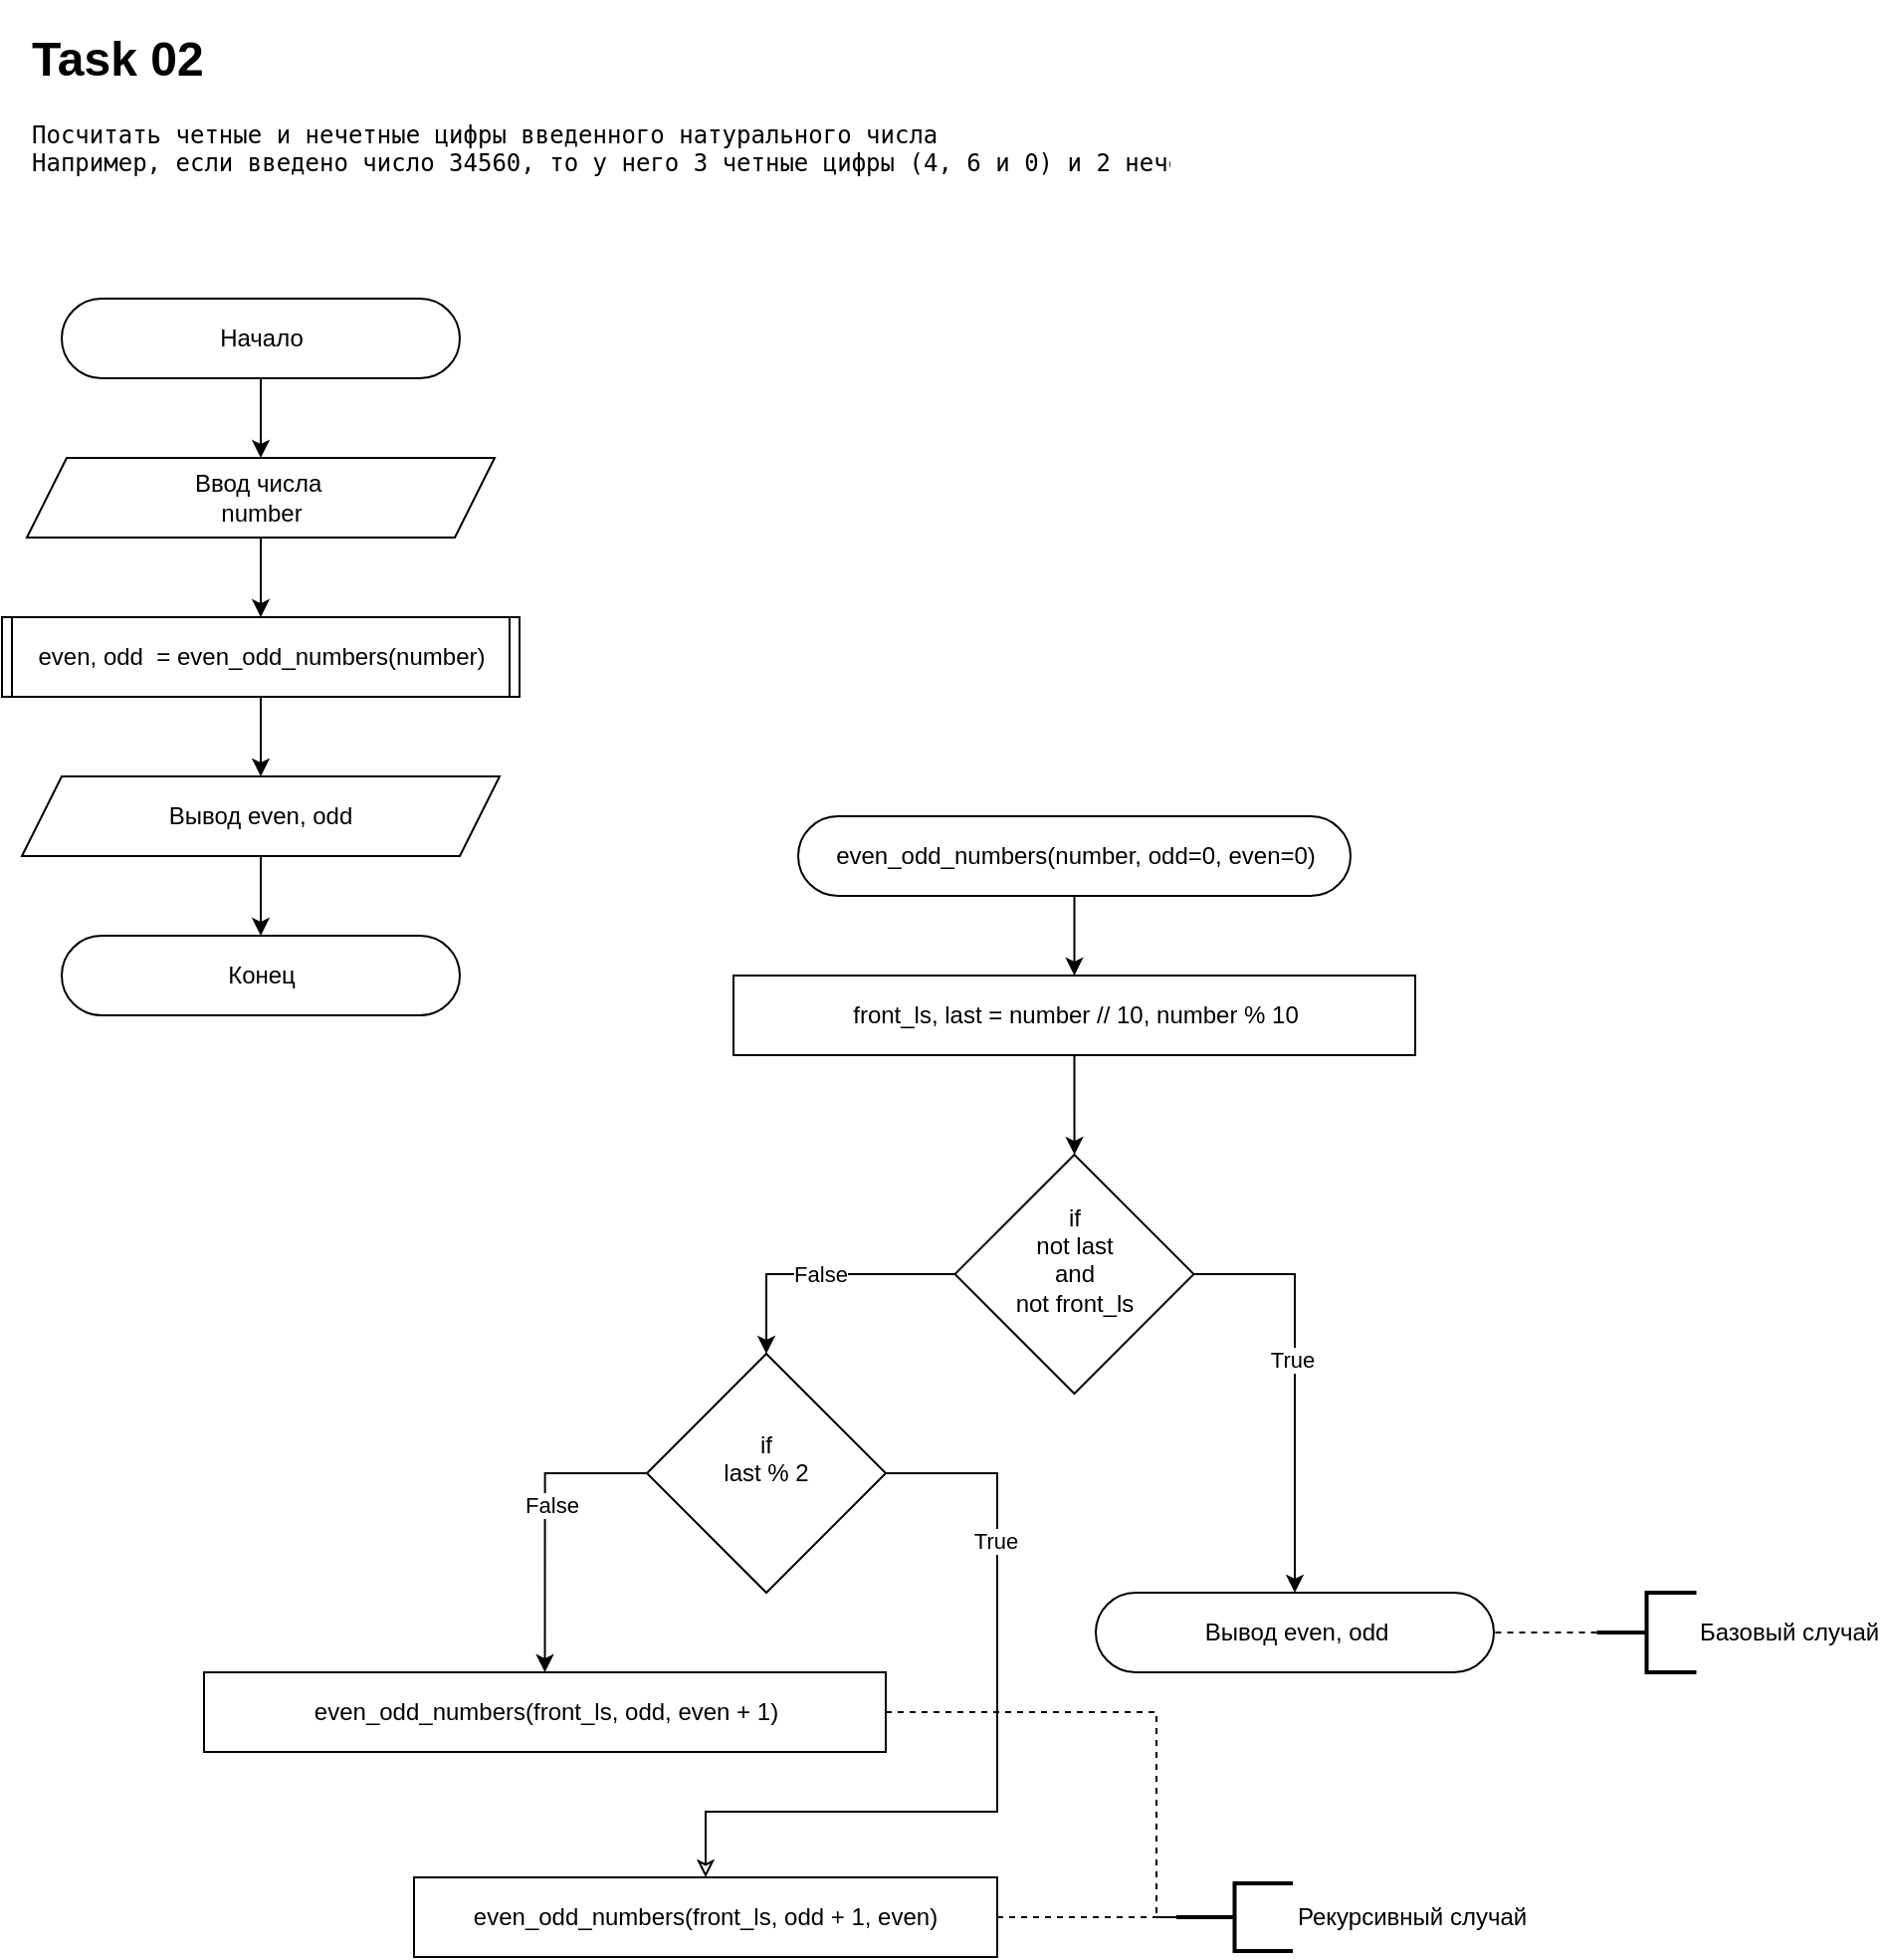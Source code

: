 <mxfile version="17.2.4" type="device" pages="4"><diagram id="3-Mu5o0nPR8e30Hihiis" name="Task 02"><mxGraphModel dx="1226" dy="1212" grid="1" gridSize="10" guides="1" tooltips="1" connect="1" arrows="1" fold="1" page="1" pageScale="1" pageWidth="827" pageHeight="1169" math="0" shadow="0"><root><mxCell id="0"/><mxCell id="1" parent="0"/><mxCell id="iHiVP27nRD-l-7SxXQwL-4" value="" style="edgeStyle=orthogonalEdgeStyle;rounded=0;orthogonalLoop=1;jettySize=auto;html=1;fontFamily=Helvetica;" parent="1" source="iHiVP27nRD-l-7SxXQwL-1" target="iHiVP27nRD-l-7SxXQwL-3" edge="1"><mxGeometry relative="1" as="geometry"/></mxCell><mxCell id="iHiVP27nRD-l-7SxXQwL-1" value="Начало" style="html=1;dashed=0;whitespace=wrap;shape=mxgraph.dfd.start;fontFamily=Helvetica;" parent="1" vertex="1"><mxGeometry x="60" y="180" width="200" height="40" as="geometry"/></mxCell><mxCell id="QYAb5veyv01lbkjVy4wV-2" style="edgeStyle=orthogonalEdgeStyle;rounded=0;orthogonalLoop=1;jettySize=auto;html=1;fontColor=default;" parent="1" source="iHiVP27nRD-l-7SxXQwL-3" target="QYAb5veyv01lbkjVy4wV-1" edge="1"><mxGeometry relative="1" as="geometry"/></mxCell><mxCell id="iHiVP27nRD-l-7SxXQwL-3" value="Ввод числа&amp;nbsp;&lt;br&gt;number" style="shape=parallelogram;perimeter=parallelogramPerimeter;whiteSpace=wrap;html=1;fixedSize=1;dashed=0;fontFamily=Helvetica;" parent="1" vertex="1"><mxGeometry x="42.5" y="260" width="235" height="40" as="geometry"/></mxCell><mxCell id="JYedmlfN8j_OgTtppLMS-3" style="edgeStyle=orthogonalEdgeStyle;rounded=0;orthogonalLoop=1;jettySize=auto;html=1;fontColor=default;" parent="1" source="iHiVP27nRD-l-7SxXQwL-17" target="JYedmlfN8j_OgTtppLMS-2" edge="1"><mxGeometry relative="1" as="geometry"/></mxCell><mxCell id="iHiVP27nRD-l-7SxXQwL-17" value="Вывод even, odd" style="shape=parallelogram;perimeter=parallelogramPerimeter;whiteSpace=wrap;html=1;fixedSize=1;dashed=0;labelBackgroundColor=none;fontColor=default;fontFamily=Helvetica;" parent="1" vertex="1"><mxGeometry x="40" y="420" width="240" height="40" as="geometry"/></mxCell><mxCell id="JYedmlfN8j_OgTtppLMS-1" value="&lt;h1&gt;Task 02&lt;/h1&gt;&lt;pre style=&quot;font-family: &amp;quot;jetbrains mono&amp;quot; , monospace&quot;&gt;&lt;pre style=&quot;font-family: &amp;quot;jetbrains mono&amp;quot; , monospace&quot;&gt;&lt;pre style=&quot;font-family: &amp;quot;jetbrains mono&amp;quot; , monospace&quot;&gt;&lt;pre style=&quot;font-family: &amp;quot;jetbrains mono&amp;quot;, monospace;&quot;&gt;Посчитать четные и нечетные цифры введенного натурального числа&lt;br&gt;Например&lt;span style=&quot;&quot;&gt;, &lt;/span&gt;если введено число &lt;span style=&quot;&quot;&gt;34560&lt;/span&gt;&lt;span style=&quot;&quot;&gt;, &lt;/span&gt;то у него &lt;span style=&quot;&quot;&gt;3 &lt;/span&gt;четные цифры &lt;span style=&quot;&quot;&gt;(&lt;/span&gt;&lt;span style=&quot;&quot;&gt;4&lt;/span&gt;&lt;span style=&quot;&quot;&gt;, &lt;/span&gt;&lt;span style=&quot;&quot;&gt;6 &lt;/span&gt;и &lt;span style=&quot;&quot;&gt;0&lt;/span&gt;&lt;span style=&quot;&quot;&gt;) &lt;/span&gt;и &lt;span style=&quot;&quot;&gt;2 &lt;/span&gt;нечетные &lt;span style=&quot;&quot;&gt;(&lt;/span&gt;&lt;span style=&quot;&quot;&gt;3 &lt;/span&gt;и &lt;span style=&quot;&quot;&gt;5&lt;/span&gt;&lt;span style=&quot;&quot;&gt;)&lt;/span&gt;&lt;/pre&gt;&lt;/pre&gt;&lt;/pre&gt;&lt;/pre&gt;" style="text;html=1;strokeColor=none;fillColor=none;spacing=5;spacingTop=-20;whiteSpace=wrap;overflow=hidden;rounded=0;labelBackgroundColor=none;fontColor=default;" parent="1" vertex="1"><mxGeometry x="40" y="40" width="580" height="130" as="geometry"/></mxCell><mxCell id="JYedmlfN8j_OgTtppLMS-2" value="Конец" style="html=1;dashed=0;whitespace=wrap;shape=mxgraph.dfd.start;fontFamily=Helvetica;" parent="1" vertex="1"><mxGeometry x="60" y="500" width="200" height="40" as="geometry"/></mxCell><mxCell id="QYAb5veyv01lbkjVy4wV-3" value="" style="edgeStyle=orthogonalEdgeStyle;rounded=0;orthogonalLoop=1;jettySize=auto;html=1;fontColor=default;" parent="1" source="QYAb5veyv01lbkjVy4wV-1" target="iHiVP27nRD-l-7SxXQwL-17" edge="1"><mxGeometry relative="1" as="geometry"/></mxCell><mxCell id="QYAb5veyv01lbkjVy4wV-1" value="even, odd&amp;nbsp; = even_odd_numbers(number)" style="shape=process;whiteSpace=wrap;backgroundOutline=1;labelBackgroundColor=none;fontColor=default;size=0.021;html=1;" parent="1" vertex="1"><mxGeometry x="30" y="340" width="260" height="40" as="geometry"/></mxCell><mxCell id="avUZw7LyO4wTggwLCPhg-29" value="" style="edgeStyle=orthogonalEdgeStyle;rounded=0;orthogonalLoop=1;jettySize=auto;html=1;fontColor=default;" parent="1" source="avUZw7LyO4wTggwLCPhg-2" target="avUZw7LyO4wTggwLCPhg-17" edge="1"><mxGeometry relative="1" as="geometry"/></mxCell><mxCell id="avUZw7LyO4wTggwLCPhg-2" value="&lt;span&gt;even_odd_numbers(number, odd=0, even=0)&lt;/span&gt;" style="html=1;dashed=0;whitespace=wrap;shape=mxgraph.dfd.start;fontFamily=Helvetica;" parent="1" vertex="1"><mxGeometry x="430" y="440" width="277.5" height="40" as="geometry"/></mxCell><mxCell id="avUZw7LyO4wTggwLCPhg-5" value="Вывод even, odd" style="html=1;dashed=0;whitespace=wrap;shape=mxgraph.dfd.start;fontFamily=Helvetica;" parent="1" vertex="1"><mxGeometry x="579.5" y="830" width="200" height="40" as="geometry"/></mxCell><mxCell id="avUZw7LyO4wTggwLCPhg-18" style="edgeStyle=orthogonalEdgeStyle;rounded=0;orthogonalLoop=1;jettySize=auto;html=1;entryX=0.5;entryY=0.5;entryDx=0;entryDy=-20;entryPerimeter=0;fontColor=default;exitX=1;exitY=0.5;exitDx=0;exitDy=0;" parent="1" source="avUZw7LyO4wTggwLCPhg-10" target="avUZw7LyO4wTggwLCPhg-5" edge="1"><mxGeometry relative="1" as="geometry"/></mxCell><mxCell id="avUZw7LyO4wTggwLCPhg-26" value="True" style="edgeLabel;html=1;align=center;verticalAlign=middle;resizable=0;points=[];fontColor=default;" parent="avUZw7LyO4wTggwLCPhg-18" vertex="1" connectable="0"><mxGeometry x="-0.114" y="-2" relative="1" as="geometry"><mxPoint as="offset"/></mxGeometry></mxCell><mxCell id="avUZw7LyO4wTggwLCPhg-21" value="False" style="edgeStyle=orthogonalEdgeStyle;rounded=0;orthogonalLoop=1;jettySize=auto;html=1;entryX=0.5;entryY=0;entryDx=0;entryDy=0;fontColor=default;exitX=0;exitY=0.5;exitDx=0;exitDy=0;" parent="1" source="avUZw7LyO4wTggwLCPhg-10" target="avUZw7LyO4wTggwLCPhg-19" edge="1"><mxGeometry relative="1" as="geometry"/></mxCell><mxCell id="avUZw7LyO4wTggwLCPhg-10" value="if&#10;not last&#10;and&#10;not front_ls&#10;" style="rhombus;dashed=0;fontColor=default;labelBackgroundColor=none;whiteSpace=wrap;" parent="1" vertex="1"><mxGeometry x="508.75" y="610" width="120" height="120" as="geometry"/></mxCell><mxCell id="avUZw7LyO4wTggwLCPhg-30" value="" style="edgeStyle=orthogonalEdgeStyle;rounded=0;orthogonalLoop=1;jettySize=auto;html=1;fontColor=default;" parent="1" source="avUZw7LyO4wTggwLCPhg-17" target="avUZw7LyO4wTggwLCPhg-10" edge="1"><mxGeometry relative="1" as="geometry"/></mxCell><mxCell id="avUZw7LyO4wTggwLCPhg-17" value="front_ls, last = number // 10, number % 10" style="rounded=0;whiteSpace=wrap;labelBackgroundColor=none;fontColor=default;" parent="1" vertex="1"><mxGeometry x="397.5" y="520" width="342.5" height="40" as="geometry"/></mxCell><mxCell id="avUZw7LyO4wTggwLCPhg-25" style="edgeStyle=orthogonalEdgeStyle;rounded=0;orthogonalLoop=1;jettySize=auto;html=1;exitX=0;exitY=0.5;exitDx=0;exitDy=0;entryX=0.5;entryY=0;entryDx=0;entryDy=0;fontColor=default;" parent="1" source="avUZw7LyO4wTggwLCPhg-19" target="avUZw7LyO4wTggwLCPhg-24" edge="1"><mxGeometry relative="1" as="geometry"/></mxCell><mxCell id="avUZw7LyO4wTggwLCPhg-28" value="False" style="edgeLabel;html=1;align=center;verticalAlign=middle;resizable=0;points=[];fontColor=default;" parent="avUZw7LyO4wTggwLCPhg-25" vertex="1" connectable="0"><mxGeometry x="-0.121" y="3" relative="1" as="geometry"><mxPoint as="offset"/></mxGeometry></mxCell><mxCell id="x2PsE-ZxG_eq2DAnz74n-8" style="edgeStyle=orthogonalEdgeStyle;rounded=0;orthogonalLoop=1;jettySize=auto;html=0;entryX=0.5;entryY=0;entryDx=0;entryDy=0;fontColor=default;endArrow=classic;endFill=0;exitX=1;exitY=0.5;exitDx=0;exitDy=0;" edge="1" parent="1" source="avUZw7LyO4wTggwLCPhg-19" target="avUZw7LyO4wTggwLCPhg-22"><mxGeometry relative="1" as="geometry"><Array as="points"><mxPoint x="530" y="770"/><mxPoint x="530" y="940"/><mxPoint x="384" y="940"/></Array></mxGeometry></mxCell><mxCell id="x2PsE-ZxG_eq2DAnz74n-9" value="True" style="edgeLabel;html=1;align=center;verticalAlign=middle;resizable=0;points=[];fontColor=default;" vertex="1" connectable="0" parent="x2PsE-ZxG_eq2DAnz74n-8"><mxGeometry x="-0.556" y="-1" relative="1" as="geometry"><mxPoint as="offset"/></mxGeometry></mxCell><mxCell id="avUZw7LyO4wTggwLCPhg-19" value="if&#10;last % 2&#10;" style="rhombus;dashed=0;fontColor=default;labelBackgroundColor=none;whiteSpace=wrap;" parent="1" vertex="1"><mxGeometry x="354" y="710" width="120" height="120" as="geometry"/></mxCell><mxCell id="x2PsE-ZxG_eq2DAnz74n-5" style="edgeStyle=orthogonalEdgeStyle;rounded=0;orthogonalLoop=1;jettySize=auto;html=0;entryX=0;entryY=0.5;entryDx=0;entryDy=0;entryPerimeter=0;fontColor=default;dashed=1;endArrow=none;endFill=0;" edge="1" parent="1" source="avUZw7LyO4wTggwLCPhg-22" target="x2PsE-ZxG_eq2DAnz74n-3"><mxGeometry relative="1" as="geometry"/></mxCell><mxCell id="avUZw7LyO4wTggwLCPhg-22" value="even_odd_numbers(front_ls, odd + 1, even)" style="rounded=0;whiteSpace=wrap;labelBackgroundColor=none;fontColor=default;" parent="1" vertex="1"><mxGeometry x="237" y="973" width="293" height="40" as="geometry"/></mxCell><mxCell id="avUZw7LyO4wTggwLCPhg-24" value="even_odd_numbers(front_ls, odd, even + 1)" style="rounded=0;whiteSpace=wrap;labelBackgroundColor=none;fontColor=default;" parent="1" vertex="1"><mxGeometry x="131.5" y="870" width="342.5" height="40" as="geometry"/></mxCell><mxCell id="x2PsE-ZxG_eq2DAnz74n-1" style="edgeStyle=orthogonalEdgeStyle;rounded=0;orthogonalLoop=1;jettySize=auto;html=1;fontColor=default;endArrow=none;endFill=0;dashed=1;entryX=1;entryY=0.5;entryDx=0;entryDy=0;entryPerimeter=0;" edge="1" parent="1" source="x2PsE-ZxG_eq2DAnz74n-2" target="avUZw7LyO4wTggwLCPhg-5"><mxGeometry relative="1" as="geometry"><mxPoint x="790" y="920" as="targetPoint"/></mxGeometry></mxCell><mxCell id="x2PsE-ZxG_eq2DAnz74n-2" value="&lt;div style=&quot;text-align: center&quot;&gt;&lt;span&gt;Базовый случай&lt;/span&gt;&lt;/div&gt;" style="strokeWidth=2;html=1;shape=mxgraph.flowchart.annotation_2;align=left;labelPosition=right;pointerEvents=1;labelBackgroundColor=none;fontColor=default;" vertex="1" parent="1"><mxGeometry x="831.25" y="830" width="50" height="40" as="geometry"/></mxCell><mxCell id="x2PsE-ZxG_eq2DAnz74n-4" style="edgeStyle=orthogonalEdgeStyle;rounded=0;orthogonalLoop=1;jettySize=auto;html=0;entryX=0;entryY=0.5;entryDx=0;entryDy=0;fontColor=default;exitX=1;exitY=0.5;exitDx=0;exitDy=0;entryPerimeter=0;dashed=1;endArrow=none;endFill=0;" edge="1" parent="1" source="avUZw7LyO4wTggwLCPhg-24" target="x2PsE-ZxG_eq2DAnz74n-3"><mxGeometry relative="1" as="geometry"><Array as="points"><mxPoint x="610" y="890"/><mxPoint x="610" y="993"/></Array></mxGeometry></mxCell><mxCell id="x2PsE-ZxG_eq2DAnz74n-3" value="&lt;div style=&quot;text-align: center&quot;&gt;&lt;span&gt;Рекурсивный случай&lt;/span&gt;&lt;/div&gt;" style="strokeWidth=2;html=1;shape=mxgraph.flowchart.annotation_2;align=left;labelPosition=right;pointerEvents=1;labelBackgroundColor=none;fontColor=default;" vertex="1" parent="1"><mxGeometry x="620" y="976" width="58.5" height="34" as="geometry"/></mxCell></root></mxGraphModel></diagram><diagram id="cTnAXqpv8qAfEM1ht9KK" name="Task 03"><mxGraphModel dx="2076" dy="1212" grid="1" gridSize="10" guides="1" tooltips="1" connect="1" arrows="1" fold="1" page="1" pageScale="1" pageWidth="850" pageHeight="1100" math="0" shadow="0"><root><mxCell id="0"/><mxCell id="1" parent="0"/><mxCell id="yGNjeU-5HOl3f3u-62B_-1" value="&lt;h1&gt;Task 03&lt;/h1&gt;&lt;pre style=&quot;font-family: &amp;quot;jetbrains mono&amp;quot; , monospace&quot;&gt;&lt;pre style=&quot;font-family: &amp;quot;jetbrains mono&amp;quot; , monospace&quot;&gt;&lt;pre style=&quot;font-family: &amp;quot;jetbrains mono&amp;quot;, monospace;&quot;&gt;Сформировать из введенного числа обратное по порядку входящих в него цифр и вывести на экран&lt;br&gt;Например&lt;span style=&quot;&quot;&gt;, &lt;/span&gt;если введено число &lt;span style=&quot;&quot;&gt;3486&lt;/span&gt;&lt;span style=&quot;&quot;&gt;, &lt;/span&gt;то надо вывести число &lt;span style=&quot;&quot;&gt;6843&lt;/span&gt;&lt;/pre&gt;&lt;/pre&gt;&lt;/pre&gt;" style="text;html=1;strokeColor=none;fillColor=none;spacing=5;spacingTop=-20;whiteSpace=wrap;overflow=hidden;rounded=0;labelBackgroundColor=none;fontColor=default;labelBorderColor=none;" parent="1" vertex="1"><mxGeometry x="40" y="40" width="580" height="130" as="geometry"/></mxCell><mxCell id="Fd3I-k6dTf6zO65Wrjte-1" value="" style="edgeStyle=orthogonalEdgeStyle;rounded=0;orthogonalLoop=1;jettySize=auto;html=1;fontFamily=Helvetica;fontColor=default;labelBackgroundColor=none;" edge="1" parent="1" source="Fd3I-k6dTf6zO65Wrjte-2" target="Fd3I-k6dTf6zO65Wrjte-4"><mxGeometry relative="1" as="geometry"/></mxCell><mxCell id="Fd3I-k6dTf6zO65Wrjte-2" value="Начало" style="html=1;dashed=0;whitespace=wrap;shape=mxgraph.dfd.start;fontFamily=Helvetica;fontColor=default;labelBackgroundColor=none;" vertex="1" parent="1"><mxGeometry x="60" y="180" width="200" height="40" as="geometry"/></mxCell><mxCell id="Fd3I-k6dTf6zO65Wrjte-3" style="edgeStyle=orthogonalEdgeStyle;rounded=0;orthogonalLoop=1;jettySize=auto;html=1;fontColor=default;labelBackgroundColor=none;" edge="1" parent="1" source="Fd3I-k6dTf6zO65Wrjte-4" target="Fd3I-k6dTf6zO65Wrjte-9"><mxGeometry relative="1" as="geometry"/></mxCell><mxCell id="Fd3I-k6dTf6zO65Wrjte-4" value="Ввод числа&amp;nbsp;&lt;br&gt;number" style="shape=parallelogram;perimeter=parallelogramPerimeter;whiteSpace=wrap;html=1;fixedSize=1;dashed=0;fontFamily=Helvetica;fontColor=default;labelBackgroundColor=none;" vertex="1" parent="1"><mxGeometry x="42.5" y="260" width="235" height="40" as="geometry"/></mxCell><mxCell id="Fd3I-k6dTf6zO65Wrjte-5" style="edgeStyle=orthogonalEdgeStyle;rounded=0;orthogonalLoop=1;jettySize=auto;html=1;fontColor=default;labelBackgroundColor=none;" edge="1" parent="1" source="Fd3I-k6dTf6zO65Wrjte-6" target="Fd3I-k6dTf6zO65Wrjte-7"><mxGeometry relative="1" as="geometry"/></mxCell><mxCell id="Fd3I-k6dTf6zO65Wrjte-6" value="Вывод res" style="shape=parallelogram;perimeter=parallelogramPerimeter;whiteSpace=wrap;html=1;fixedSize=1;dashed=0;labelBackgroundColor=none;fontColor=default;fontFamily=Helvetica;" vertex="1" parent="1"><mxGeometry x="40" y="420" width="240" height="40" as="geometry"/></mxCell><mxCell id="Fd3I-k6dTf6zO65Wrjte-7" value="Конец" style="html=1;dashed=0;whitespace=wrap;shape=mxgraph.dfd.start;fontFamily=Helvetica;fontColor=default;labelBackgroundColor=none;" vertex="1" parent="1"><mxGeometry x="60" y="500" width="200" height="40" as="geometry"/></mxCell><mxCell id="Fd3I-k6dTf6zO65Wrjte-8" value="" style="edgeStyle=orthogonalEdgeStyle;rounded=0;orthogonalLoop=1;jettySize=auto;html=1;fontColor=default;labelBackgroundColor=none;" edge="1" parent="1" source="Fd3I-k6dTf6zO65Wrjte-9" target="Fd3I-k6dTf6zO65Wrjte-6"><mxGeometry relative="1" as="geometry"/></mxCell><mxCell id="Fd3I-k6dTf6zO65Wrjte-9" value="res&amp;nbsp; =&amp;nbsp;&lt;span style=&quot;font-family: &amp;quot;jetbrains mono&amp;quot;, monospace;&quot;&gt;opposite_direction_numbers&lt;/span&gt;&lt;span&gt;(number)&lt;/span&gt;" style="shape=process;whiteSpace=wrap;backgroundOutline=1;labelBackgroundColor=none;fontColor=default;size=0.021;html=1;" vertex="1" parent="1"><mxGeometry y="340" width="320" height="40" as="geometry"/></mxCell><mxCell id="Fd3I-k6dTf6zO65Wrjte-10" value="" style="edgeStyle=orthogonalEdgeStyle;rounded=0;orthogonalLoop=1;jettySize=auto;html=1;fontColor=default;labelBackgroundColor=none;" edge="1" parent="1" source="Fd3I-k6dTf6zO65Wrjte-11" target="Fd3I-k6dTf6zO65Wrjte-18"><mxGeometry relative="1" as="geometry"/></mxCell><mxCell id="Fd3I-k6dTf6zO65Wrjte-11" value="&lt;span style=&quot;font-family: &amp;quot;jetbrains mono&amp;quot;, monospace;&quot;&gt;opposite_direction_numbers&lt;/span&gt;&lt;span&gt;(number)&lt;/span&gt;" style="html=1;dashed=0;whitespace=wrap;shape=mxgraph.dfd.start;fontFamily=Helvetica;fontColor=default;labelBackgroundColor=none;" vertex="1" parent="1"><mxGeometry x="430" y="440" width="277.5" height="40" as="geometry"/></mxCell><mxCell id="Fd3I-k6dTf6zO65Wrjte-12" value="Вывод&amp;nbsp;&lt;span style=&quot;font-family: &amp;quot;jetbrains mono&amp;quot;, monospace;&quot;&gt;tail&lt;/span&gt;" style="html=1;dashed=0;whitespace=wrap;shape=mxgraph.dfd.start;fontFamily=Helvetica;fontColor=default;labelBackgroundColor=none;" vertex="1" parent="1"><mxGeometry x="579.5" y="837" width="200" height="40" as="geometry"/></mxCell><mxCell id="Fd3I-k6dTf6zO65Wrjte-13" style="edgeStyle=orthogonalEdgeStyle;rounded=0;orthogonalLoop=1;jettySize=auto;html=1;entryX=0.5;entryY=0.5;entryDx=0;entryDy=-20;entryPerimeter=0;fontColor=default;exitX=1;exitY=0.5;exitDx=0;exitDy=0;labelBackgroundColor=none;" edge="1" parent="1" source="Fd3I-k6dTf6zO65Wrjte-16" target="Fd3I-k6dTf6zO65Wrjte-12"><mxGeometry relative="1" as="geometry"/></mxCell><mxCell id="Fd3I-k6dTf6zO65Wrjte-14" value="True" style="edgeLabel;html=1;align=center;verticalAlign=middle;resizable=0;points=[];fontColor=default;labelBackgroundColor=none;" vertex="1" connectable="0" parent="Fd3I-k6dTf6zO65Wrjte-13"><mxGeometry x="-0.114" y="-2" relative="1" as="geometry"><mxPoint as="offset"/></mxGeometry></mxCell><mxCell id="Fd3I-k6dTf6zO65Wrjte-15" value="False" style="edgeStyle=orthogonalEdgeStyle;rounded=0;orthogonalLoop=1;jettySize=auto;html=1;entryX=0.5;entryY=0;entryDx=0;entryDy=0;fontColor=default;exitX=0;exitY=0.5;exitDx=0;exitDy=0;labelBackgroundColor=none;" edge="1" parent="1" source="Fd3I-k6dTf6zO65Wrjte-16" target="Fd3I-k6dTf6zO65Wrjte-26"><mxGeometry relative="1" as="geometry"><mxPoint x="414" y="710" as="targetPoint"/></mxGeometry></mxCell><mxCell id="Fd3I-k6dTf6zO65Wrjte-16" value="if&#10;not front" style="rhombus;dashed=0;fontColor=default;labelBackgroundColor=none;whiteSpace=wrap;" vertex="1" parent="1"><mxGeometry x="508.75" y="610" width="120" height="120" as="geometry"/></mxCell><mxCell id="Fd3I-k6dTf6zO65Wrjte-17" value="" style="edgeStyle=orthogonalEdgeStyle;rounded=0;orthogonalLoop=1;jettySize=auto;html=1;fontColor=default;labelBackgroundColor=none;" edge="1" parent="1" source="Fd3I-k6dTf6zO65Wrjte-18" target="Fd3I-k6dTf6zO65Wrjte-16"><mxGeometry relative="1" as="geometry"/></mxCell><mxCell id="Fd3I-k6dTf6zO65Wrjte-18" value="front, tail = number // 10, number % 10" style="rounded=0;whiteSpace=wrap;labelBackgroundColor=none;fontColor=default;" vertex="1" parent="1"><mxGeometry x="397.5" y="520" width="342.5" height="40" as="geometry"/></mxCell><mxCell id="Fd3I-k6dTf6zO65Wrjte-26" value="str(tail) + str(opposite_direction_numbers(front))" style="rounded=0;whiteSpace=wrap;labelBackgroundColor=none;fontColor=default;" vertex="1" parent="1"><mxGeometry x="-11.25" y="838" width="342.5" height="40" as="geometry"/></mxCell><mxCell id="Fd3I-k6dTf6zO65Wrjte-27" style="edgeStyle=orthogonalEdgeStyle;rounded=0;orthogonalLoop=1;jettySize=auto;html=1;fontColor=default;endArrow=none;endFill=0;dashed=1;entryX=1;entryY=0.5;entryDx=0;entryDy=0;entryPerimeter=0;labelBackgroundColor=none;" edge="1" parent="1" source="Fd3I-k6dTf6zO65Wrjte-28" target="Fd3I-k6dTf6zO65Wrjte-12"><mxGeometry relative="1" as="geometry"><mxPoint x="790" y="920" as="targetPoint"/></mxGeometry></mxCell><mxCell id="Fd3I-k6dTf6zO65Wrjte-28" value="&lt;div style=&quot;text-align: center&quot;&gt;&lt;span&gt;Базовый случай&lt;/span&gt;&lt;/div&gt;" style="strokeWidth=2;html=1;shape=mxgraph.flowchart.annotation_2;align=left;labelPosition=right;pointerEvents=1;labelBackgroundColor=none;fontColor=default;" vertex="1" parent="1"><mxGeometry x="810" y="837" width="50" height="40" as="geometry"/></mxCell><mxCell id="Fd3I-k6dTf6zO65Wrjte-29" style="edgeStyle=orthogonalEdgeStyle;rounded=0;orthogonalLoop=1;jettySize=auto;html=0;entryX=0;entryY=0.5;entryDx=0;entryDy=0;fontColor=default;exitX=1;exitY=0.5;exitDx=0;exitDy=0;entryPerimeter=0;dashed=1;endArrow=none;endFill=0;labelBackgroundColor=none;" edge="1" parent="1" source="Fd3I-k6dTf6zO65Wrjte-26" target="Fd3I-k6dTf6zO65Wrjte-30"><mxGeometry relative="1" as="geometry"><Array as="points"><mxPoint x="331" y="862"/></Array></mxGeometry></mxCell><mxCell id="Fd3I-k6dTf6zO65Wrjte-30" value="&lt;div style=&quot;text-align: center&quot;&gt;&lt;span&gt;Рекурсивный случай&lt;/span&gt;&lt;/div&gt;" style="strokeWidth=2;html=1;shape=mxgraph.flowchart.annotation_2;align=left;labelPosition=right;pointerEvents=1;labelBackgroundColor=none;fontColor=default;" vertex="1" parent="1"><mxGeometry x="367" y="847" width="58.5" height="30" as="geometry"/></mxCell></root></mxGraphModel></diagram><diagram id="r9jG8G_BZREnz6nT_eag" name="Task 04"><mxGraphModel dx="1226" dy="1212" grid="1" gridSize="10" guides="1" tooltips="1" connect="1" arrows="1" fold="1" page="1" pageScale="1" pageWidth="827" pageHeight="1169" math="0" shadow="0"><root><mxCell id="0"/><mxCell id="1" parent="0"/><mxCell id="PeC4iSqp7lx8dXolcFwn-26" value="" style="edgeStyle=orthogonalEdgeStyle;rounded=0;orthogonalLoop=1;jettySize=auto;fontFamily=Helvetica;labelBackgroundColor=none;fontColor=default;" edge="1" parent="1" source="PeC4iSqp7lx8dXolcFwn-27" target="PeC4iSqp7lx8dXolcFwn-29"><mxGeometry relative="1" as="geometry"/></mxCell><mxCell id="PeC4iSqp7lx8dXolcFwn-27" value="Начало" style="dashed=0;whitespace=wrap;shape=mxgraph.dfd.start;fontFamily=Helvetica;labelBackgroundColor=none;fontColor=default;" vertex="1" parent="1"><mxGeometry x="70" y="200" width="200" height="40" as="geometry"/></mxCell><mxCell id="PeC4iSqp7lx8dXolcFwn-28" value="" style="edgeStyle=orthogonalEdgeStyle;rounded=0;orthogonalLoop=1;jettySize=auto;fontColor=default;labelBackgroundColor=none;" edge="1" parent="1" source="PeC4iSqp7lx8dXolcFwn-29" target="PeC4iSqp7lx8dXolcFwn-35"><mxGeometry relative="1" as="geometry"/></mxCell><mxCell id="PeC4iSqp7lx8dXolcFwn-29" value="Ввод числа&amp;nbsp;&#10;number" style="shape=parallelogram;perimeter=parallelogramPerimeter;whiteSpace=wrap;fixedSize=1;dashed=0;fontFamily=Helvetica;labelBackgroundColor=none;fontColor=default;" vertex="1" parent="1"><mxGeometry x="52.5" y="280" width="235" height="40" as="geometry"/></mxCell><mxCell id="PeC4iSqp7lx8dXolcFwn-30" value="" style="edgeStyle=orthogonalEdgeStyle;rounded=0;orthogonalLoop=1;jettySize=auto;fontColor=default;labelBackgroundColor=none;" edge="1" parent="1" source="PeC4iSqp7lx8dXolcFwn-31" target="PeC4iSqp7lx8dXolcFwn-33"><mxGeometry relative="1" as="geometry"/></mxCell><mxCell id="PeC4iSqp7lx8dXolcFwn-31" value="Вывод&amp;nbsp;res" style="shape=parallelogram;perimeter=parallelogramPerimeter;whiteSpace=wrap;fixedSize=1;dashed=0;labelBackgroundColor=none;fontColor=default;fontFamily=Helvetica;" vertex="1" parent="1"><mxGeometry x="50" y="440" width="240" height="40" as="geometry"/></mxCell><mxCell id="PeC4iSqp7lx8dXolcFwn-32" value="&lt;h1&gt;Task 04&lt;/h1&gt;&lt;pre style=&quot;font-family: &amp;quot;jetbrains mono&amp;quot; , monospace&quot;&gt;&lt;pre style=&quot;font-family: &amp;quot;jetbrains mono&amp;quot; , monospace&quot;&gt;&lt;pre style=&quot;font-family: &amp;quot;jetbrains mono&amp;quot; , monospace&quot;&gt;&lt;pre style=&quot;font-family: &amp;quot;jetbrains mono&amp;quot; , monospace&quot;&gt;&lt;pre style=&quot;font-family: &amp;quot;jetbrains mono&amp;quot;, monospace;&quot;&gt;Найти сумму n элементов следующего ряда чисел&lt;span style=&quot;&quot;&gt;:&lt;br&gt;&lt;/span&gt;&lt;span style=&quot;&quot;&gt;1 &lt;/span&gt;&lt;span style=&quot;&quot;&gt;-&lt;/span&gt;&lt;span style=&quot;&quot;&gt;0.5 0.25 &lt;/span&gt;&lt;span style=&quot;&quot;&gt;-&lt;/span&gt;&lt;span style=&quot;&quot;&gt;0.125&lt;/span&gt;&lt;span style=&quot;&quot;&gt;...&lt;br&gt;&lt;/span&gt;Количество элементов &lt;span style=&quot;&quot;&gt;(&lt;/span&gt;n&lt;span style=&quot;&quot;&gt;) &lt;/span&gt;вводится с клавиатуры&lt;span style=&quot;&quot;&gt;.&lt;/span&gt;&lt;/pre&gt;&lt;/pre&gt;&lt;/pre&gt;&lt;/pre&gt;&lt;/pre&gt;" style="text;html=1;strokeColor=none;fillColor=none;spacing=5;spacingTop=-20;whiteSpace=wrap;overflow=hidden;rounded=0;labelBackgroundColor=none;fontColor=default;" vertex="1" parent="1"><mxGeometry x="50" y="50" width="580" height="130" as="geometry"/></mxCell><mxCell id="PeC4iSqp7lx8dXolcFwn-33" value="Конец" style="dashed=0;whitespace=wrap;shape=mxgraph.dfd.start;fontFamily=Helvetica;labelBackgroundColor=none;fontColor=default;" vertex="1" parent="1"><mxGeometry x="70" y="520" width="200" height="40" as="geometry"/></mxCell><mxCell id="PeC4iSqp7lx8dXolcFwn-34" value="" style="edgeStyle=orthogonalEdgeStyle;rounded=0;orthogonalLoop=1;jettySize=auto;fontColor=default;labelBackgroundColor=none;" edge="1" parent="1" source="PeC4iSqp7lx8dXolcFwn-35" target="PeC4iSqp7lx8dXolcFwn-31"><mxGeometry relative="1" as="geometry"/></mxCell><mxCell id="PeC4iSqp7lx8dXolcFwn-35" value="res = rec_sum(number)" style="shape=process;whiteSpace=wrap;backgroundOutline=1;labelBackgroundColor=none;fontColor=default;size=0.021;" vertex="1" parent="1"><mxGeometry x="71.25" y="360" width="197.5" height="40" as="geometry"/></mxCell><mxCell id="PeC4iSqp7lx8dXolcFwn-36" value="" style="edgeStyle=orthogonalEdgeStyle;rounded=0;orthogonalLoop=1;jettySize=auto;fontColor=default;labelBackgroundColor=none;" edge="1" parent="1" source="PeC4iSqp7lx8dXolcFwn-37" target="PeC4iSqp7lx8dXolcFwn-44"><mxGeometry relative="1" as="geometry"/></mxCell><mxCell id="PeC4iSqp7lx8dXolcFwn-37" value="rec_sum(iteration, start_number=1)" style="dashed=0;whitespace=wrap;shape=mxgraph.dfd.start;fontFamily=Helvetica;labelBackgroundColor=none;fontColor=default;" vertex="1" parent="1"><mxGeometry x="390" y="440" width="277.5" height="40" as="geometry"/></mxCell><mxCell id="_4yUnh8mWcWejGLAwE8H-2" style="edgeStyle=orthogonalEdgeStyle;rounded=0;orthogonalLoop=1;jettySize=auto;html=0;entryX=0.14;entryY=0.5;entryDx=0;entryDy=0;entryPerimeter=0;fontColor=default;endArrow=none;endFill=0;dashed=1;labelBackgroundColor=none;" edge="1" parent="1" source="PeC4iSqp7lx8dXolcFwn-38" target="XX2cBt-QBMoB5_tf-diz-2"><mxGeometry relative="1" as="geometry"/></mxCell><mxCell id="PeC4iSqp7lx8dXolcFwn-38" value="Вывод even, odd" style="dashed=0;whitespace=wrap;shape=mxgraph.dfd.start;fontFamily=Helvetica;labelBackgroundColor=none;fontColor=default;" vertex="1" parent="1"><mxGeometry x="160" y="790" width="180" height="40" as="geometry"/></mxCell><mxCell id="PeC4iSqp7lx8dXolcFwn-39" value="" style="edgeStyle=orthogonalEdgeStyle;rounded=0;orthogonalLoop=1;jettySize=auto;entryX=0.5;entryY=0;entryDx=0;entryDy=0;fontColor=default;exitX=1;exitY=0.5;exitDx=0;exitDy=0;labelBackgroundColor=none;" edge="1" parent="1" source="PeC4iSqp7lx8dXolcFwn-42" target="PeC4iSqp7lx8dXolcFwn-50"><mxGeometry relative="1" as="geometry"><Array as="points"><mxPoint x="650" y="670"/><mxPoint x="650" y="800"/><mxPoint x="561" y="800"/></Array></mxGeometry></mxCell><mxCell id="PeC4iSqp7lx8dXolcFwn-40" value="True" style="edgeLabel;align=center;verticalAlign=middle;resizable=0;points=[];fontColor=default;labelBackgroundColor=none;" vertex="1" connectable="0" parent="PeC4iSqp7lx8dXolcFwn-39"><mxGeometry x="-0.114" y="-2" relative="1" as="geometry"><mxPoint as="offset"/></mxGeometry></mxCell><mxCell id="PeC4iSqp7lx8dXolcFwn-41" value="False" style="edgeStyle=orthogonalEdgeStyle;rounded=0;orthogonalLoop=1;jettySize=auto;entryX=0.5;entryY=0.5;entryDx=0;entryDy=-20;fontColor=default;exitX=0;exitY=0.5;exitDx=0;exitDy=0;entryPerimeter=0;labelBackgroundColor=none;" edge="1" parent="1" source="PeC4iSqp7lx8dXolcFwn-42" target="PeC4iSqp7lx8dXolcFwn-38"><mxGeometry relative="1" as="geometry"><mxPoint x="374" y="710" as="targetPoint"/></mxGeometry></mxCell><mxCell id="PeC4iSqp7lx8dXolcFwn-42" value="if&#10;iteration &amp;gt;= 1&#10;" style="rhombus;dashed=0;fontColor=default;labelBackgroundColor=none;whiteSpace=wrap;" vertex="1" parent="1"><mxGeometry x="468.75" y="610" width="120" height="120" as="geometry"/></mxCell><mxCell id="PeC4iSqp7lx8dXolcFwn-43" value="" style="edgeStyle=orthogonalEdgeStyle;rounded=0;orthogonalLoop=1;jettySize=auto;fontColor=default;labelBackgroundColor=none;" edge="1" parent="1" source="PeC4iSqp7lx8dXolcFwn-44" target="PeC4iSqp7lx8dXolcFwn-42"><mxGeometry relative="1" as="geometry"/></mxCell><mxCell id="PeC4iSqp7lx8dXolcFwn-44" value="iteration -= 1" style="rounded=0;whiteSpace=wrap;labelBackgroundColor=none;fontColor=default;" vertex="1" parent="1"><mxGeometry x="467.5" y="520" width="122.5" height="40" as="geometry"/></mxCell><mxCell id="_4yUnh8mWcWejGLAwE8H-1" style="edgeStyle=orthogonalEdgeStyle;rounded=0;orthogonalLoop=1;jettySize=auto;html=0;fontColor=default;endArrow=none;endFill=0;dashed=1;labelBackgroundColor=none;" edge="1" parent="1" source="PeC4iSqp7lx8dXolcFwn-50" target="XX2cBt-QBMoB5_tf-diz-1"><mxGeometry relative="1" as="geometry"/></mxCell><mxCell id="PeC4iSqp7lx8dXolcFwn-50" value="start_number + rec_sum(iteration, start_number / -2)" style="rounded=0;whiteSpace=wrap;labelBackgroundColor=none;fontColor=default;" vertex="1" parent="1"><mxGeometry x="390" y="860" width="342.5" height="40" as="geometry"/></mxCell><mxCell id="XX2cBt-QBMoB5_tf-diz-1" value="Рекурсивный случай" style="strokeWidth=2;html=1;shape=mxgraph.flowchart.annotation_2;align=left;labelPosition=right;pointerEvents=1;labelBackgroundColor=none;fontColor=default;" vertex="1" parent="1"><mxGeometry x="777" y="850" width="50" height="60" as="geometry"/></mxCell><mxCell id="XX2cBt-QBMoB5_tf-diz-2" value="Базовый случай" style="strokeWidth=2;html=1;shape=mxgraph.flowchart.annotation_2;align=left;labelPosition=right;pointerEvents=1;labelBackgroundColor=none;fontColor=default;" vertex="1" parent="1"><mxGeometry x="389" y="780" width="50" height="60" as="geometry"/></mxCell></root></mxGraphModel></diagram><diagram id="H4sUkFu6EnYKH32pMDnl" name="Task 06"><mxGraphModel dx="1226" dy="1212" grid="1" gridSize="10" guides="1" tooltips="1" connect="1" arrows="1" fold="1" page="1" pageScale="1" pageWidth="827" pageHeight="1169" math="0" shadow="0"><root><mxCell id="0"/><mxCell id="1" parent="0"/><mxCell id="XMH1MCuFgp6kfJK_Hrv5-31" value="" style="edgeStyle=orthogonalEdgeStyle;rounded=0;orthogonalLoop=1;jettySize=auto;html=0;fontColor=default;endArrow=classic;endFill=1;labelBackgroundColor=none;" edge="1" parent="1" source="Z-YmJgF-fgOdN_mNFUxh-2" target="XMH1MCuFgp6kfJK_Hrv5-16"><mxGeometry relative="1" as="geometry"/></mxCell><mxCell id="Z-YmJgF-fgOdN_mNFUxh-2" value="Начало" style="html=1;dashed=0;whitespace=wrap;shape=mxgraph.dfd.start;fontFamily=Helvetica;labelBackgroundColor=none;fontColor=default;" parent="1" vertex="1"><mxGeometry x="318.25" y="200" width="200" height="40" as="geometry"/></mxCell><mxCell id="XMH1MCuFgp6kfJK_Hrv5-32" value="" style="edgeStyle=orthogonalEdgeStyle;rounded=0;orthogonalLoop=1;jettySize=auto;html=0;fontColor=default;endArrow=classic;endFill=1;labelBackgroundColor=none;" edge="1" parent="1" source="Z-YmJgF-fgOdN_mNFUxh-4" target="XMH1MCuFgp6kfJK_Hrv5-5"><mxGeometry relative="1" as="geometry"/></mxCell><mxCell id="Z-YmJgF-fgOdN_mNFUxh-4" value="Ввод&amp;nbsp;&amp;nbsp;&lt;span style=&quot;font-family: &amp;quot;jetbrains mono&amp;quot;, monospace;&quot;&gt;attempt&lt;/span&gt;" style="shape=parallelogram;perimeter=parallelogramPerimeter;whiteSpace=wrap;html=1;fixedSize=1;dashed=0;fontFamily=Helvetica;fontColor=default;labelBackgroundColor=none;" parent="1" vertex="1"><mxGeometry x="299.5" y="440" width="237.5" height="40" as="geometry"/></mxCell><mxCell id="Z-YmJgF-fgOdN_mNFUxh-20" value="&lt;h1&gt;Task 06&lt;/h1&gt;&lt;pre style=&quot;font-family: &amp;quot;jetbrains mono&amp;quot; , monospace&quot;&gt;&lt;pre style=&quot;font-family: &amp;quot;jetbrains mono&amp;quot; , monospace&quot;&gt;&lt;pre style=&quot;font-family: &amp;quot;jetbrains mono&amp;quot;, monospace;&quot;&gt;В программе генерируется случайное целое число от &lt;span style=&quot;&quot;&gt;0 &lt;/span&gt;до &lt;span style=&quot;&quot;&gt;100&lt;br&gt;&lt;/span&gt;Пользователь должен его отгадать не более чем за &lt;span style=&quot;&quot;&gt;10 &lt;/span&gt;попыток&lt;br&gt;После каждой неудачной попытки должно сообщаться больше или меньше введенное пользователем число&lt;span style=&quot;&quot;&gt;, &lt;/span&gt;чем то&lt;span style=&quot;&quot;&gt;,&lt;br&gt;&lt;/span&gt;что загадано&lt;br&gt;Если за &lt;span style=&quot;&quot;&gt;10 &lt;/span&gt;попыток число не отгадано&lt;span style=&quot;&quot;&gt;, &lt;/span&gt;то вывести загаданное число&lt;/pre&gt;&lt;/pre&gt;&lt;/pre&gt;" style="text;html=1;strokeColor=none;fillColor=none;spacing=5;spacingTop=-20;overflow=hidden;rounded=0;labelBackgroundColor=none;fontColor=default;whiteSpace=wrap;" parent="1" vertex="1"><mxGeometry x="40" y="40" width="580" height="150" as="geometry"/></mxCell><mxCell id="XMH1MCuFgp6kfJK_Hrv5-2" style="edgeStyle=orthogonalEdgeStyle;rounded=0;orthogonalLoop=1;jettySize=auto;html=1;fontColor=default;exitX=1;exitY=0.5;exitDx=0;exitDy=0;entryX=0.5;entryY=0;entryDx=0;entryDy=0;labelBackgroundColor=none;" edge="1" parent="1" source="XMH1MCuFgp6kfJK_Hrv5-5" target="XMH1MCuFgp6kfJK_Hrv5-19"><mxGeometry relative="1" as="geometry"><mxPoint x="570" y="660" as="targetPoint"/></mxGeometry></mxCell><mxCell id="XMH1MCuFgp6kfJK_Hrv5-3" value="True" style="edgeLabel;html=1;align=center;verticalAlign=middle;resizable=0;points=[];fontColor=default;labelBackgroundColor=none;" vertex="1" connectable="0" parent="XMH1MCuFgp6kfJK_Hrv5-2"><mxGeometry x="-0.114" y="-2" relative="1" as="geometry"><mxPoint as="offset"/></mxGeometry></mxCell><mxCell id="XMH1MCuFgp6kfJK_Hrv5-4" value="False" style="edgeStyle=orthogonalEdgeStyle;rounded=0;orthogonalLoop=1;jettySize=auto;html=1;entryX=0.5;entryY=0;entryDx=0;entryDy=0;fontColor=default;exitX=0;exitY=0.5;exitDx=0;exitDy=0;labelBackgroundColor=none;" edge="1" parent="1" source="XMH1MCuFgp6kfJK_Hrv5-5" target="XMH1MCuFgp6kfJK_Hrv5-10"><mxGeometry relative="1" as="geometry"/></mxCell><mxCell id="XMH1MCuFgp6kfJK_Hrv5-5" value="if&#10;attempt == some_number&#10;" style="rhombus;dashed=0;fontColor=default;labelBackgroundColor=none;whiteSpace=wrap;" vertex="1" parent="1"><mxGeometry x="358.25" y="520" width="120" height="120" as="geometry"/></mxCell><mxCell id="XMH1MCuFgp6kfJK_Hrv5-6" style="edgeStyle=orthogonalEdgeStyle;rounded=0;orthogonalLoop=1;jettySize=auto;html=1;exitX=0;exitY=0.5;exitDx=0;exitDy=0;entryX=0.25;entryY=0;entryDx=0;entryDy=0;fontColor=default;labelBackgroundColor=none;" edge="1" parent="1" source="XMH1MCuFgp6kfJK_Hrv5-10" target="XMH1MCuFgp6kfJK_Hrv5-22"><mxGeometry relative="1" as="geometry"><mxPoint x="-28.75" y="830" as="targetPoint"/></mxGeometry></mxCell><mxCell id="XMH1MCuFgp6kfJK_Hrv5-7" value="False" style="edgeLabel;html=1;align=center;verticalAlign=middle;resizable=0;points=[];fontColor=default;labelBackgroundColor=none;" vertex="1" connectable="0" parent="XMH1MCuFgp6kfJK_Hrv5-6"><mxGeometry x="-0.121" y="3" relative="1" as="geometry"><mxPoint as="offset"/></mxGeometry></mxCell><mxCell id="XMH1MCuFgp6kfJK_Hrv5-24" value="True" style="edgeStyle=orthogonalEdgeStyle;rounded=0;orthogonalLoop=1;jettySize=auto;html=0;entryX=0.75;entryY=0;entryDx=0;entryDy=0;fontColor=default;endArrow=classic;endFill=1;exitX=1;exitY=0.5;exitDx=0;exitDy=0;labelBackgroundColor=none;" edge="1" parent="1" source="XMH1MCuFgp6kfJK_Hrv5-10" target="XMH1MCuFgp6kfJK_Hrv5-20"><mxGeometry relative="1" as="geometry"><Array as="points"><mxPoint x="410" y="680"/><mxPoint x="410" y="840"/></Array></mxGeometry></mxCell><mxCell id="XMH1MCuFgp6kfJK_Hrv5-10" value="if&#10;attempt &amp;lt; some_number&#10;" style="rhombus;dashed=0;fontColor=default;labelBackgroundColor=none;whiteSpace=wrap;" vertex="1" parent="1"><mxGeometry x="202.5" y="620" width="120" height="120" as="geometry"/></mxCell><mxCell id="XMH1MCuFgp6kfJK_Hrv5-30" value="" style="edgeStyle=orthogonalEdgeStyle;rounded=0;orthogonalLoop=1;jettySize=auto;html=0;fontColor=default;endArrow=classic;endFill=1;labelBackgroundColor=none;" edge="1" parent="1" source="XMH1MCuFgp6kfJK_Hrv5-16" target="XMH1MCuFgp6kfJK_Hrv5-18"><mxGeometry relative="1" as="geometry"/></mxCell><mxCell id="XMH1MCuFgp6kfJK_Hrv5-16" value="some_number = random.randint(0, 100)" style="rounded=0;whiteSpace=wrap;labelBackgroundColor=none;fontColor=default;" vertex="1" parent="1"><mxGeometry x="281.75" y="280" width="273" height="40" as="geometry"/></mxCell><mxCell id="XMH1MCuFgp6kfJK_Hrv5-29" style="edgeStyle=orthogonalEdgeStyle;rounded=0;orthogonalLoop=1;jettySize=auto;html=0;fontColor=default;endArrow=classic;endFill=1;labelBackgroundColor=none;" edge="1" parent="1" source="XMH1MCuFgp6kfJK_Hrv5-18" target="Z-YmJgF-fgOdN_mNFUxh-4"><mxGeometry relative="1" as="geometry"/></mxCell><mxCell id="XMH1MCuFgp6kfJK_Hrv5-33" style="edgeStyle=orthogonalEdgeStyle;rounded=0;orthogonalLoop=1;jettySize=auto;html=0;fontColor=default;endArrow=classic;endFill=1;entryX=0.5;entryY=0;entryDx=0;entryDy=0;labelBackgroundColor=none;" edge="1" parent="1" source="XMH1MCuFgp6kfJK_Hrv5-18" target="XMH1MCuFgp6kfJK_Hrv5-34"><mxGeometry relative="1" as="geometry"><mxPoint x="730" y="850" as="targetPoint"/></mxGeometry></mxCell><mxCell id="XMH1MCuFgp6kfJK_Hrv5-18" value="for i in range(10, 0, -1):" style="shape=hexagon;perimeter=hexagonPerimeter2;whiteSpace=wrap;fixedSize=1;labelBackgroundColor=none;labelBorderColor=none;fontColor=default;" vertex="1" parent="1"><mxGeometry x="329.5" y="360" width="177.5" height="40" as="geometry"/></mxCell><mxCell id="XMH1MCuFgp6kfJK_Hrv5-28" style="edgeStyle=orthogonalEdgeStyle;rounded=0;orthogonalLoop=1;jettySize=auto;html=0;fontColor=default;endArrow=classic;endFill=1;exitX=0.5;exitY=1;exitDx=0;exitDy=0;entryX=0.5;entryY=0.5;entryDx=0;entryDy=-20;entryPerimeter=0;labelBackgroundColor=none;" edge="1" parent="1" target="XMH1MCuFgp6kfJK_Hrv5-27"><mxGeometry relative="1" as="geometry"><mxPoint x="566.75" y="700" as="sourcePoint"/><mxPoint x="426" y="960" as="targetPoint"/><Array as="points"><mxPoint x="558" y="700"/><mxPoint x="558" y="920"/><mxPoint x="418" y="920"/></Array></mxGeometry></mxCell><mxCell id="XMH1MCuFgp6kfJK_Hrv5-19" value="Вывод&amp;nbsp; '&lt;span style=&quot;font-family: &amp;quot;jetbrains mono&amp;quot;, monospace;&quot;&gt;Вы верно угадали число'&lt;/span&gt;" style="shape=parallelogram;perimeter=parallelogramPerimeter;whiteSpace=wrap;html=1;fixedSize=1;dashed=0;fontFamily=Helvetica;fontColor=default;labelBackgroundColor=none;" vertex="1" parent="1"><mxGeometry x="440" y="660" width="237.5" height="40" as="geometry"/></mxCell><mxCell id="XMH1MCuFgp6kfJK_Hrv5-26" style="edgeStyle=orthogonalEdgeStyle;rounded=0;orthogonalLoop=1;jettySize=auto;html=0;fontColor=default;endArrow=classic;endFill=1;exitX=0.5;exitY=1;exitDx=0;exitDy=0;labelBackgroundColor=none;" edge="1" parent="1" source="XMH1MCuFgp6kfJK_Hrv5-20"><mxGeometry relative="1" as="geometry"><mxPoint x="330" y="380" as="targetPoint"/><Array as="points"><mxPoint x="328" y="907"/><mxPoint x="30" y="907"/><mxPoint x="30" y="530"/><mxPoint x="250" y="530"/><mxPoint x="250" y="380"/></Array></mxGeometry></mxCell><mxCell id="XMH1MCuFgp6kfJK_Hrv5-20" value="Вывод&amp;nbsp;&amp;nbsp;&lt;span style=&quot;font-family: &amp;quot;jetbrains mono&amp;quot;, monospace;&quot;&gt;'Введенное вами число оказалось меньше'&lt;/span&gt;" style="shape=parallelogram;perimeter=parallelogramPerimeter;whiteSpace=wrap;html=1;fixedSize=1;dashed=0;fontFamily=Helvetica;fontColor=default;labelBackgroundColor=none;" vertex="1" parent="1"><mxGeometry x="163" y="847" width="330" height="40" as="geometry"/></mxCell><mxCell id="XMH1MCuFgp6kfJK_Hrv5-25" style="edgeStyle=orthogonalEdgeStyle;rounded=0;orthogonalLoop=1;jettySize=auto;html=0;entryX=0;entryY=0.5;entryDx=0;entryDy=0;fontColor=default;endArrow=classic;endFill=1;exitX=0.5;exitY=1;exitDx=0;exitDy=0;labelBackgroundColor=none;" edge="1" parent="1" source="XMH1MCuFgp6kfJK_Hrv5-22" target="XMH1MCuFgp6kfJK_Hrv5-18"><mxGeometry relative="1" as="geometry"><Array as="points"><mxPoint x="205" y="820"/><mxPoint x="30" y="820"/><mxPoint x="30" y="530"/><mxPoint x="250" y="530"/><mxPoint x="250" y="380"/></Array></mxGeometry></mxCell><mxCell id="XMH1MCuFgp6kfJK_Hrv5-22" value="Вывод&amp;nbsp;&amp;nbsp;&lt;span style=&quot;font-family: &amp;quot;jetbrains mono&amp;quot;, monospace;&quot;&gt;'Введенное вами число оказалось больше'&lt;/span&gt;" style="shape=parallelogram;perimeter=parallelogramPerimeter;whiteSpace=wrap;html=1;fixedSize=1;dashed=0;fontFamily=Helvetica;fontColor=default;labelBackgroundColor=none;" vertex="1" parent="1"><mxGeometry x="40" y="760" width="330" height="40" as="geometry"/></mxCell><mxCell id="XMH1MCuFgp6kfJK_Hrv5-27" value="Конец" style="html=1;dashed=0;whitespace=wrap;shape=mxgraph.dfd.start;fontFamily=Helvetica;labelBackgroundColor=none;fontColor=default;" vertex="1" parent="1"><mxGeometry x="318.25" y="960" width="200" height="40" as="geometry"/></mxCell><mxCell id="XMH1MCuFgp6kfJK_Hrv5-35" style="edgeStyle=orthogonalEdgeStyle;rounded=0;orthogonalLoop=1;jettySize=auto;html=0;entryX=0.5;entryY=0.5;entryDx=0;entryDy=-20;entryPerimeter=0;fontColor=default;endArrow=classic;endFill=1;labelBackgroundColor=none;" edge="1" parent="1" source="XMH1MCuFgp6kfJK_Hrv5-34" target="XMH1MCuFgp6kfJK_Hrv5-27"><mxGeometry relative="1" as="geometry"><Array as="points"><mxPoint x="705" y="920"/><mxPoint x="418" y="920"/></Array></mxGeometry></mxCell><mxCell id="XMH1MCuFgp6kfJK_Hrv5-34" value="Вывод&amp;nbsp; '&lt;span style=&quot;font-family: &amp;quot;jetbrains mono&amp;quot;, monospace;&quot;&gt;Вы не угадали число'&lt;/span&gt;" style="shape=parallelogram;perimeter=parallelogramPerimeter;whiteSpace=wrap;html=1;fixedSize=1;dashed=0;fontFamily=Helvetica;fontColor=default;labelBackgroundColor=none;" vertex="1" parent="1"><mxGeometry x="600" y="840" width="210" height="40" as="geometry"/></mxCell></root></mxGraphModel></diagram></mxfile>